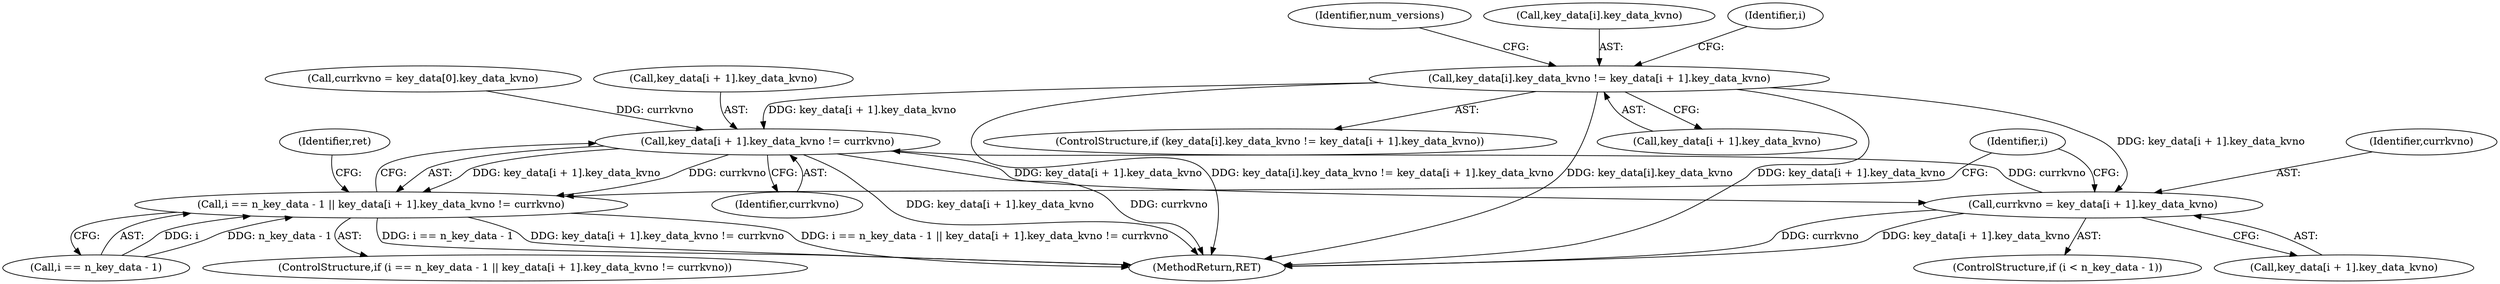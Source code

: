 digraph "0_krb5_dc7ed55c689d57de7f7408b34631bf06fec9dab1@pointer" {
"1000219" [label="(Call,key_data[i].key_data_kvno != key_data[i + 1].key_data_kvno)"];
"1000287" [label="(Call,key_data[i + 1].key_data_kvno != currkvno)"];
"1000281" [label="(Call,i == n_key_data - 1 || key_data[i + 1].key_data_kvno != currkvno)"];
"1000365" [label="(Call,currkvno = key_data[i + 1].key_data_kvno)"];
"1000218" [label="(ControlStructure,if (key_data[i].key_data_kvno != key_data[i + 1].key_data_kvno))"];
"1000287" [label="(Call,key_data[i + 1].key_data_kvno != currkvno)"];
"1000281" [label="(Call,i == n_key_data - 1 || key_data[i + 1].key_data_kvno != currkvno)"];
"1000233" [label="(Identifier,num_versions)"];
"1000220" [label="(Call,key_data[i].key_data_kvno)"];
"1000266" [label="(Call,currkvno = key_data[0].key_data_kvno)"];
"1000219" [label="(Call,key_data[i].key_data_kvno != key_data[i + 1].key_data_kvno)"];
"1000288" [label="(Call,key_data[i + 1].key_data_kvno)"];
"1000282" [label="(Call,i == n_key_data - 1)"];
"1000359" [label="(ControlStructure,if (i < n_key_data - 1))"];
"1000366" [label="(Identifier,currkvno)"];
"1000365" [label="(Call,currkvno = key_data[i + 1].key_data_kvno)"];
"1000299" [label="(Identifier,ret)"];
"1000280" [label="(ControlStructure,if (i == n_key_data - 1 || key_data[i + 1].key_data_kvno != currkvno))"];
"1000367" [label="(Call,key_data[i + 1].key_data_kvno)"];
"1000225" [label="(Call,key_data[i + 1].key_data_kvno)"];
"1000277" [label="(Identifier,i)"];
"1000217" [label="(Identifier,i)"];
"1000418" [label="(MethodReturn,RET)"];
"1000295" [label="(Identifier,currkvno)"];
"1000219" -> "1000218"  [label="AST: "];
"1000219" -> "1000225"  [label="CFG: "];
"1000220" -> "1000219"  [label="AST: "];
"1000225" -> "1000219"  [label="AST: "];
"1000233" -> "1000219"  [label="CFG: "];
"1000217" -> "1000219"  [label="CFG: "];
"1000219" -> "1000418"  [label="DDG: key_data[i + 1].key_data_kvno"];
"1000219" -> "1000418"  [label="DDG: key_data[i].key_data_kvno != key_data[i + 1].key_data_kvno"];
"1000219" -> "1000418"  [label="DDG: key_data[i].key_data_kvno"];
"1000219" -> "1000287"  [label="DDG: key_data[i + 1].key_data_kvno"];
"1000219" -> "1000365"  [label="DDG: key_data[i + 1].key_data_kvno"];
"1000287" -> "1000281"  [label="AST: "];
"1000287" -> "1000295"  [label="CFG: "];
"1000288" -> "1000287"  [label="AST: "];
"1000295" -> "1000287"  [label="AST: "];
"1000281" -> "1000287"  [label="CFG: "];
"1000287" -> "1000418"  [label="DDG: currkvno"];
"1000287" -> "1000418"  [label="DDG: key_data[i + 1].key_data_kvno"];
"1000287" -> "1000281"  [label="DDG: key_data[i + 1].key_data_kvno"];
"1000287" -> "1000281"  [label="DDG: currkvno"];
"1000266" -> "1000287"  [label="DDG: currkvno"];
"1000365" -> "1000287"  [label="DDG: currkvno"];
"1000287" -> "1000365"  [label="DDG: key_data[i + 1].key_data_kvno"];
"1000281" -> "1000280"  [label="AST: "];
"1000281" -> "1000282"  [label="CFG: "];
"1000282" -> "1000281"  [label="AST: "];
"1000299" -> "1000281"  [label="CFG: "];
"1000277" -> "1000281"  [label="CFG: "];
"1000281" -> "1000418"  [label="DDG: i == n_key_data - 1"];
"1000281" -> "1000418"  [label="DDG: key_data[i + 1].key_data_kvno != currkvno"];
"1000281" -> "1000418"  [label="DDG: i == n_key_data - 1 || key_data[i + 1].key_data_kvno != currkvno"];
"1000282" -> "1000281"  [label="DDG: i"];
"1000282" -> "1000281"  [label="DDG: n_key_data - 1"];
"1000365" -> "1000359"  [label="AST: "];
"1000365" -> "1000367"  [label="CFG: "];
"1000366" -> "1000365"  [label="AST: "];
"1000367" -> "1000365"  [label="AST: "];
"1000277" -> "1000365"  [label="CFG: "];
"1000365" -> "1000418"  [label="DDG: key_data[i + 1].key_data_kvno"];
"1000365" -> "1000418"  [label="DDG: currkvno"];
}

